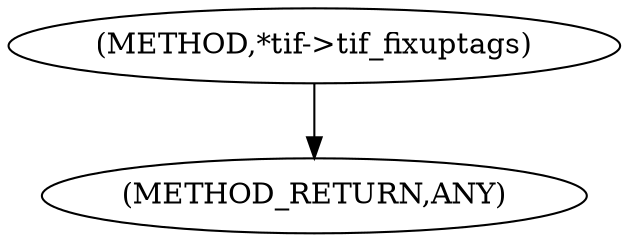 digraph "*tif-&gt;tif_fixuptags" {  
"100805" [label = <(METHOD,*tif-&gt;tif_fixuptags)> ]
"100807" [label = <(METHOD_RETURN,ANY)> ]
  "100805" -> "100807" 
}
